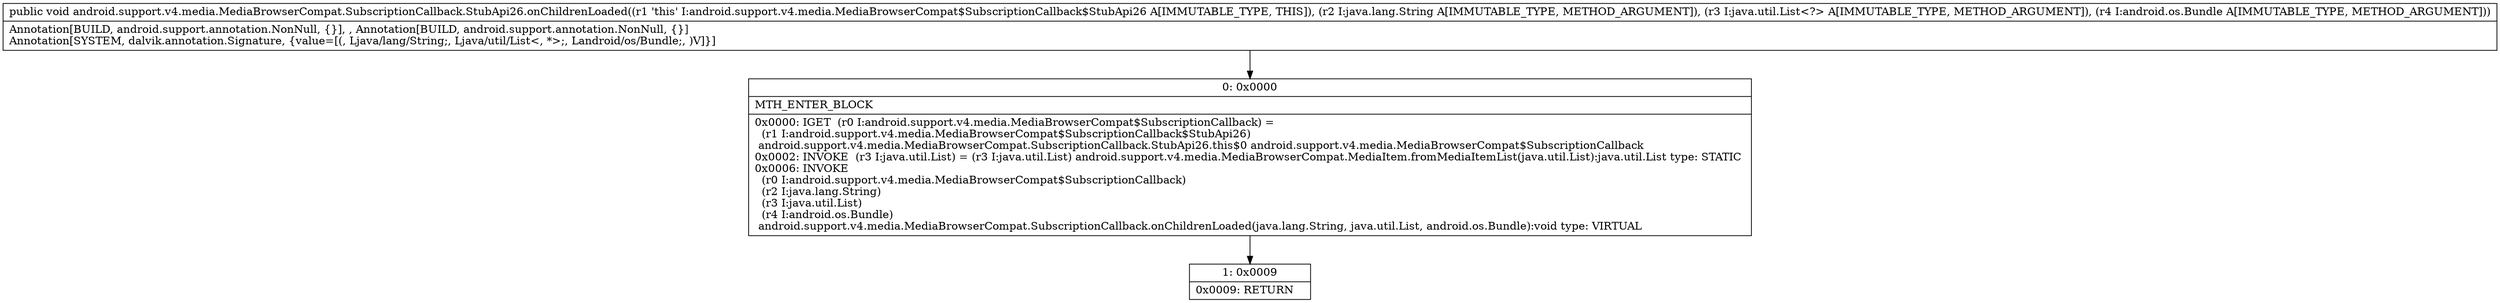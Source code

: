 digraph "CFG forandroid.support.v4.media.MediaBrowserCompat.SubscriptionCallback.StubApi26.onChildrenLoaded(Ljava\/lang\/String;Ljava\/util\/List;Landroid\/os\/Bundle;)V" {
Node_0 [shape=record,label="{0\:\ 0x0000|MTH_ENTER_BLOCK\l|0x0000: IGET  (r0 I:android.support.v4.media.MediaBrowserCompat$SubscriptionCallback) = \l  (r1 I:android.support.v4.media.MediaBrowserCompat$SubscriptionCallback$StubApi26)\l android.support.v4.media.MediaBrowserCompat.SubscriptionCallback.StubApi26.this$0 android.support.v4.media.MediaBrowserCompat$SubscriptionCallback \l0x0002: INVOKE  (r3 I:java.util.List) = (r3 I:java.util.List) android.support.v4.media.MediaBrowserCompat.MediaItem.fromMediaItemList(java.util.List):java.util.List type: STATIC \l0x0006: INVOKE  \l  (r0 I:android.support.v4.media.MediaBrowserCompat$SubscriptionCallback)\l  (r2 I:java.lang.String)\l  (r3 I:java.util.List)\l  (r4 I:android.os.Bundle)\l android.support.v4.media.MediaBrowserCompat.SubscriptionCallback.onChildrenLoaded(java.lang.String, java.util.List, android.os.Bundle):void type: VIRTUAL \l}"];
Node_1 [shape=record,label="{1\:\ 0x0009|0x0009: RETURN   \l}"];
MethodNode[shape=record,label="{public void android.support.v4.media.MediaBrowserCompat.SubscriptionCallback.StubApi26.onChildrenLoaded((r1 'this' I:android.support.v4.media.MediaBrowserCompat$SubscriptionCallback$StubApi26 A[IMMUTABLE_TYPE, THIS]), (r2 I:java.lang.String A[IMMUTABLE_TYPE, METHOD_ARGUMENT]), (r3 I:java.util.List\<?\> A[IMMUTABLE_TYPE, METHOD_ARGUMENT]), (r4 I:android.os.Bundle A[IMMUTABLE_TYPE, METHOD_ARGUMENT]))  | Annotation[BUILD, android.support.annotation.NonNull, \{\}], , Annotation[BUILD, android.support.annotation.NonNull, \{\}]\lAnnotation[SYSTEM, dalvik.annotation.Signature, \{value=[(, Ljava\/lang\/String;, Ljava\/util\/List\<, *\>;, Landroid\/os\/Bundle;, )V]\}]\l}"];
MethodNode -> Node_0;
Node_0 -> Node_1;
}

